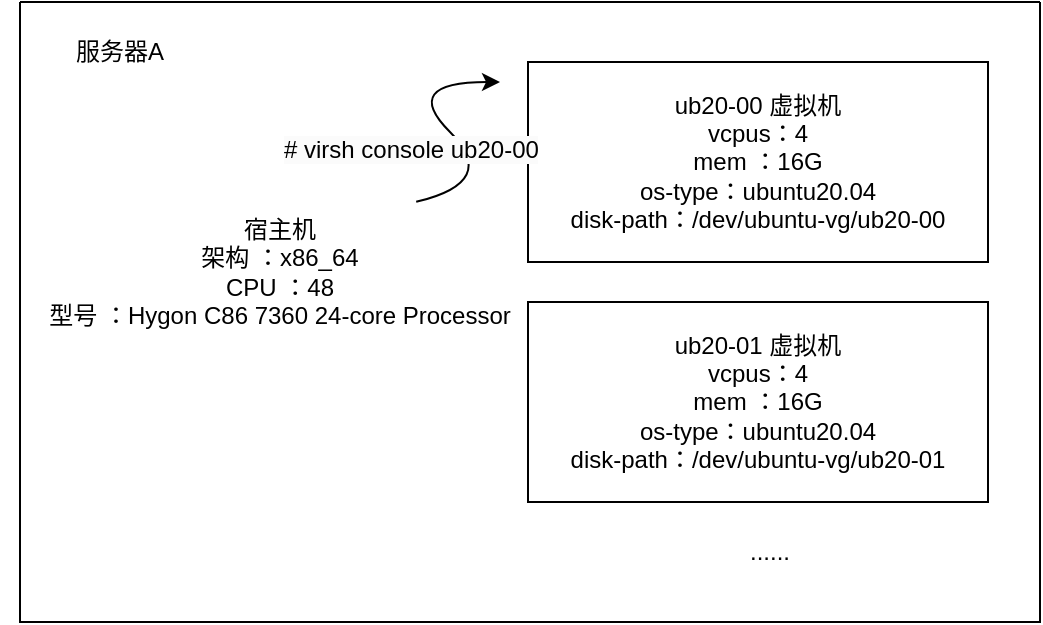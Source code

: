<mxfile version="27.0.5" pages="7">
  <diagram name="第 1 页" id="cwW233bt7u2Y4tQ82L0e">
    <mxGraphModel dx="1038" dy="595" grid="1" gridSize="10" guides="1" tooltips="1" connect="1" arrows="1" fold="1" page="1" pageScale="1" pageWidth="827" pageHeight="1169" math="0" shadow="0">
      <root>
        <mxCell id="0" />
        <mxCell id="1" parent="0" />
        <mxCell id="CFXyaIXDHv0twLjoeO8D-1" value="&lt;font face=&quot;Helvetica&quot;&gt;ub20-00 虚拟机&lt;/font&gt;&lt;div&gt;&lt;font face=&quot;Helvetica&quot;&gt;vcpus：4&lt;/font&gt;&lt;/div&gt;&lt;div&gt;&lt;font face=&quot;Helvetica&quot;&gt;mem ：16G&lt;br&gt;&lt;/font&gt;&lt;div&gt;&lt;font face=&quot;Helvetica&quot;&gt;os-type：ubuntu20.04&lt;/font&gt;&lt;/div&gt;&lt;/div&gt;&lt;div&gt;&lt;font face=&quot;Helvetica&quot;&gt;disk-path：/dev/ubuntu-vg/ub20-00&lt;/font&gt;&lt;/div&gt;" style="rounded=0;whiteSpace=wrap;html=1;" parent="1" vertex="1">
          <mxGeometry x="424" y="240" width="230" height="100" as="geometry" />
        </mxCell>
        <mxCell id="CFXyaIXDHv0twLjoeO8D-4" value="" style="curved=1;endArrow=classic;html=1;rounded=0;exitX=0.454;exitY=0.998;exitDx=0;exitDy=0;exitPerimeter=0;" parent="1" source="CFXyaIXDHv0twLjoeO8D-9" edge="1">
          <mxGeometry width="50" height="50" relative="1" as="geometry">
            <mxPoint x="360" y="300" as="sourcePoint" />
            <mxPoint x="410" y="250" as="targetPoint" />
            <Array as="points">
              <mxPoint x="410" y="300" />
              <mxPoint x="360" y="250" />
            </Array>
          </mxGeometry>
        </mxCell>
        <mxCell id="CFXyaIXDHv0twLjoeO8D-5" value="&lt;font style=&quot;color: rgb(0, 0, 0);&quot; face=&quot;Helvetica&quot;&gt;宿主机&lt;/font&gt;&lt;div&gt;&lt;font style=&quot;color: rgb(0, 0, 0);&quot; face=&quot;Helvetica&quot;&gt;架构 ：x86_64&lt;/font&gt;&lt;/div&gt;&lt;div&gt;&lt;font style=&quot;color: rgb(0, 0, 0);&quot; face=&quot;Helvetica&quot;&gt;CPU ：48&lt;/font&gt;&lt;/div&gt;&lt;div&gt;&lt;font style=&quot;color: rgb(0, 0, 0);&quot; face=&quot;Helvetica&quot;&gt;型&lt;font style=&quot;font-size: 12px;&quot;&gt;号 ：&lt;span style=&quot;background-color: rgb(255, 255, 255); white-space: pre;&quot;&gt;Hygon C86 7360 24-core Processor&lt;/span&gt;&lt;/font&gt;&lt;/font&gt;&lt;/div&gt;" style="text;html=1;align=center;verticalAlign=middle;whiteSpace=wrap;rounded=0;" parent="1" vertex="1">
          <mxGeometry x="160" y="310" width="280" height="70" as="geometry" />
        </mxCell>
        <mxCell id="CFXyaIXDHv0twLjoeO8D-7" value="&lt;font face=&quot;Helvetica&quot;&gt;ub20-01 虚拟机&lt;/font&gt;&lt;div&gt;&lt;font face=&quot;Helvetica&quot;&gt;vcpus：4&lt;/font&gt;&lt;/div&gt;&lt;div&gt;&lt;font face=&quot;Helvetica&quot;&gt;mem ：16G&lt;br&gt;&lt;/font&gt;&lt;div&gt;&lt;font face=&quot;Helvetica&quot;&gt;os-type：ubuntu20.04&lt;/font&gt;&lt;/div&gt;&lt;/div&gt;&lt;div&gt;&lt;font face=&quot;Helvetica&quot;&gt;disk-path：/dev/ubuntu-vg/ub20-01&lt;/font&gt;&lt;/div&gt;" style="rounded=0;whiteSpace=wrap;html=1;" parent="1" vertex="1">
          <mxGeometry x="424" y="360" width="230" height="100" as="geometry" />
        </mxCell>
        <mxCell id="CFXyaIXDHv0twLjoeO8D-8" value="......" style="text;html=1;align=center;verticalAlign=middle;whiteSpace=wrap;rounded=0;" parent="1" vertex="1">
          <mxGeometry x="470" y="470" width="150" height="30" as="geometry" />
        </mxCell>
        <mxCell id="CFXyaIXDHv0twLjoeO8D-9" value="&lt;span style=&quot;color: rgb(0, 0, 0); font-size: 12px; font-style: normal; font-variant-ligatures: normal; font-variant-caps: normal; font-weight: 400; letter-spacing: normal; orphans: 2; text-align: center; text-indent: 0px; text-transform: none; widows: 2; word-spacing: 0px; -webkit-text-stroke-width: 0px; white-space: normal; background-color: rgb(251, 251, 251); text-decoration-thickness: initial; text-decoration-style: initial; text-decoration-color: initial; float: none; display: inline !important;&quot;&gt;&lt;font face=&quot;Helvetica&quot;&gt;# virsh console ub20-00&lt;/font&gt;&lt;/span&gt;" style="text;whiteSpace=wrap;html=1;" parent="1" vertex="1">
          <mxGeometry x="300" y="270" width="150" height="40" as="geometry" />
        </mxCell>
        <mxCell id="kduBcfCr8k8QkubfFPJi-1" value="" style="swimlane;startSize=0;" parent="1" vertex="1">
          <mxGeometry x="170" y="210" width="510" height="310" as="geometry" />
        </mxCell>
        <mxCell id="LBjgNjt9b3t1c7NwlBf5-2" value="服务器A" style="text;html=1;align=center;verticalAlign=middle;whiteSpace=wrap;rounded=0;" parent="kduBcfCr8k8QkubfFPJi-1" vertex="1">
          <mxGeometry x="20" y="10" width="60" height="30" as="geometry" />
        </mxCell>
      </root>
    </mxGraphModel>
  </diagram>
  <diagram id="hLtpY5u7ChXbEkxDG-HK" name="第 2 页">
    <mxGraphModel dx="1038" dy="595" grid="1" gridSize="10" guides="1" tooltips="1" connect="1" arrows="1" fold="1" page="1" pageScale="1" pageWidth="827" pageHeight="1169" math="0" shadow="0">
      <root>
        <mxCell id="0" />
        <mxCell id="1" parent="0" />
        <mxCell id="DbPOcDgL6kpgI9xtFrYY-9" style="edgeStyle=orthogonalEdgeStyle;rounded=0;orthogonalLoop=1;jettySize=auto;html=1;exitX=1;exitY=0.5;exitDx=0;exitDy=0;exitPerimeter=0;entryX=-0.026;entryY=0.6;entryDx=0;entryDy=0;entryPerimeter=0;" parent="1" source="DbPOcDgL6kpgI9xtFrYY-1" target="DbPOcDgL6kpgI9xtFrYY-22" edge="1">
          <mxGeometry relative="1" as="geometry">
            <mxPoint x="410" y="375" as="targetPoint" />
          </mxGeometry>
        </mxCell>
        <mxCell id="DbPOcDgL6kpgI9xtFrYY-1" value="" style="strokeWidth=2;html=1;shape=mxgraph.flowchart.database;whiteSpace=wrap;" parent="1" vertex="1">
          <mxGeometry x="130" y="290" width="240" height="170" as="geometry" />
        </mxCell>
        <mxCell id="DbPOcDgL6kpgI9xtFrYY-2" value="&lt;span style=&quot;font-size: 14px;&quot;&gt;VM&lt;/span&gt;" style="text;html=1;align=center;verticalAlign=middle;whiteSpace=wrap;rounded=0;" parent="1" vertex="1">
          <mxGeometry x="210" y="300" width="80" height="30" as="geometry" />
        </mxCell>
        <mxCell id="NCUpClRUbt9jH6cbDV46-6" style="edgeStyle=orthogonalEdgeStyle;rounded=0;orthogonalLoop=1;jettySize=auto;html=1;exitX=1;exitY=0.5;exitDx=0;exitDy=0;entryX=0;entryY=0.5;entryDx=0;entryDy=0;" parent="1" source="DbPOcDgL6kpgI9xtFrYY-3" target="DbPOcDgL6kpgI9xtFrYY-4" edge="1">
          <mxGeometry relative="1" as="geometry" />
        </mxCell>
        <mxCell id="DbPOcDgL6kpgI9xtFrYY-3" value="" style="swimlane;startSize=0;" parent="1" vertex="1">
          <mxGeometry x="150" y="360" width="90" height="80" as="geometry" />
        </mxCell>
        <mxCell id="DbPOcDgL6kpgI9xtFrYY-5" value="sys-&lt;span style=&quot;background-color: transparent; color: light-dark(rgb(0, 0, 0), rgb(255, 255, 255));&quot;&gt;params&lt;/span&gt;&lt;div&gt;&lt;div&gt;&amp;nbsp;config&lt;/div&gt;&lt;/div&gt;" style="text;html=1;align=center;verticalAlign=middle;whiteSpace=wrap;rounded=0;" parent="DbPOcDgL6kpgI9xtFrYY-3" vertex="1">
          <mxGeometry x="7.5" width="75" height="30" as="geometry" />
        </mxCell>
        <mxCell id="DbPOcDgL6kpgI9xtFrYY-24" value="" style="sketch=0;pointerEvents=1;shadow=0;dashed=0;html=1;strokeColor=none;fillColor=#434445;aspect=fixed;labelPosition=center;verticalLabelPosition=bottom;verticalAlign=top;align=center;outlineConnect=0;shape=mxgraph.vvd.document;" parent="DbPOcDgL6kpgI9xtFrYY-3" vertex="1">
          <mxGeometry x="26.75" y="30" width="36.5" height="50" as="geometry" />
        </mxCell>
        <mxCell id="DbPOcDgL6kpgI9xtFrYY-4" value="" style="swimlane;startSize=0;dashed=1;" parent="1" vertex="1">
          <mxGeometry x="260" y="360" width="90" height="80" as="geometry" />
        </mxCell>
        <mxCell id="DbPOcDgL6kpgI9xtFrYY-6" value="DL Model" style="text;html=1;align=center;verticalAlign=middle;whiteSpace=wrap;rounded=0;" parent="DbPOcDgL6kpgI9xtFrYY-4" vertex="1">
          <mxGeometry x="15" width="60" height="30" as="geometry" />
        </mxCell>
        <mxCell id="DbPOcDgL6kpgI9xtFrYY-8" value="" style="html=1;whiteSpace=wrap;shape=isoCube2;backgroundOutline=1;isoAngle=15;strokeWidth=2;strokeColor=#1F1F1F;" parent="DbPOcDgL6kpgI9xtFrYY-4" vertex="1">
          <mxGeometry x="20" y="30" width="50" height="40" as="geometry" />
        </mxCell>
        <mxCell id="DbPOcDgL6kpgI9xtFrYY-29" style="edgeStyle=orthogonalEdgeStyle;rounded=0;orthogonalLoop=1;jettySize=auto;html=1;entryX=0.557;entryY=-0.067;entryDx=0;entryDy=0;entryPerimeter=0;" parent="1" source="DbPOcDgL6kpgI9xtFrYY-10" target="DbPOcDgL6kpgI9xtFrYY-32" edge="1">
          <mxGeometry relative="1" as="geometry">
            <mxPoint x="690" y="450" as="targetPoint" />
            <Array as="points" />
          </mxGeometry>
        </mxCell>
        <mxCell id="DbPOcDgL6kpgI9xtFrYY-10" value="" style="swimlane;startSize=0;dashed=1;" parent="1" vertex="1">
          <mxGeometry x="625" y="300" width="130" height="130" as="geometry" />
        </mxCell>
        <mxCell id="DbPOcDgL6kpgI9xtFrYY-13" value="finetuned deepseek" style="text;html=1;align=center;verticalAlign=middle;whiteSpace=wrap;rounded=0;" parent="DbPOcDgL6kpgI9xtFrYY-10" vertex="1">
          <mxGeometry x="10" width="110" height="30" as="geometry" />
        </mxCell>
        <mxCell id="DbPOcDgL6kpgI9xtFrYY-26" value="" style="sketch=0;pointerEvents=1;shadow=0;dashed=0;html=1;strokeColor=none;fillColor=#434445;aspect=fixed;labelPosition=center;verticalLabelPosition=bottom;verticalAlign=top;align=center;outlineConnect=0;shape=mxgraph.vvd.networking;" parent="DbPOcDgL6kpgI9xtFrYY-10" vertex="1">
          <mxGeometry x="35" y="40" width="60" height="60" as="geometry" />
        </mxCell>
        <mxCell id="DbPOcDgL6kpgI9xtFrYY-21" style="edgeStyle=orthogonalEdgeStyle;rounded=0;orthogonalLoop=1;jettySize=auto;html=1;entryX=0.001;entryY=0.577;entryDx=0;entryDy=0;exitX=1.004;exitY=0.594;exitDx=0;exitDy=0;exitPerimeter=0;entryPerimeter=0;" parent="1" source="DbPOcDgL6kpgI9xtFrYY-22" target="DbPOcDgL6kpgI9xtFrYY-10" edge="1">
          <mxGeometry relative="1" as="geometry">
            <mxPoint x="592.265" y="374.5" as="sourcePoint" />
          </mxGeometry>
        </mxCell>
        <mxCell id="DbPOcDgL6kpgI9xtFrYY-22" value="" style="swimlane;startSize=0;dashed=1;" parent="1" vertex="1">
          <mxGeometry x="414" y="300" width="151" height="125" as="geometry" />
        </mxCell>
        <mxCell id="DbPOcDgL6kpgI9xtFrYY-23" value="Prompt生成" style="text;html=1;align=center;verticalAlign=middle;whiteSpace=wrap;rounded=0;" parent="DbPOcDgL6kpgI9xtFrYY-22" vertex="1">
          <mxGeometry x="6" width="80" height="30" as="geometry" />
        </mxCell>
        <mxCell id="DbPOcDgL6kpgI9xtFrYY-15" value="result log" style="text;html=1;align=center;verticalAlign=middle;whiteSpace=wrap;rounded=0;" parent="DbPOcDgL6kpgI9xtFrYY-22" vertex="1">
          <mxGeometry x="6" y="30" width="55.5" height="30" as="geometry" />
        </mxCell>
        <mxCell id="DbPOcDgL6kpgI9xtFrYY-17" value="sys-&lt;span style=&quot;background-color: transparent; color: light-dark(rgb(0, 0, 0), rgb(255, 255, 255));&quot;&gt;params&lt;/span&gt;&lt;div&gt;&lt;div&gt;&amp;nbsp;config&lt;/div&gt;&lt;/div&gt;" style="text;html=1;align=center;verticalAlign=middle;whiteSpace=wrap;rounded=0;" parent="DbPOcDgL6kpgI9xtFrYY-22" vertex="1">
          <mxGeometry x="76" y="27.5" width="75" height="30" as="geometry" />
        </mxCell>
        <mxCell id="DbPOcDgL6kpgI9xtFrYY-18" value="" style="shape=cross;whiteSpace=wrap;html=1;fillColor=#3E3E3E;" parent="DbPOcDgL6kpgI9xtFrYY-22" vertex="1">
          <mxGeometry x="61.5" y="70" width="22.5" height="25" as="geometry" />
        </mxCell>
        <mxCell id="DbPOcDgL6kpgI9xtFrYY-25" value="" style="sketch=0;pointerEvents=1;shadow=0;dashed=0;html=1;strokeColor=none;fillColor=#434445;aspect=fixed;labelPosition=center;verticalLabelPosition=bottom;verticalAlign=top;align=center;outlineConnect=0;shape=mxgraph.vvd.document;" parent="DbPOcDgL6kpgI9xtFrYY-22" vertex="1">
          <mxGeometry x="95.25" y="57.5" width="36.5" height="50" as="geometry" />
        </mxCell>
        <mxCell id="DbPOcDgL6kpgI9xtFrYY-27" value="" style="sketch=0;pointerEvents=1;shadow=0;dashed=0;html=1;strokeColor=none;fillColor=#434445;aspect=fixed;labelPosition=center;verticalLabelPosition=bottom;verticalAlign=top;align=center;outlineConnect=0;shape=mxgraph.vvd.log_files;" parent="DbPOcDgL6kpgI9xtFrYY-22" vertex="1">
          <mxGeometry x="13.75" y="57.5" width="40" height="50" as="geometry" />
        </mxCell>
        <mxCell id="DbPOcDgL6kpgI9xtFrYY-48" style="edgeStyle=orthogonalEdgeStyle;rounded=0;orthogonalLoop=1;jettySize=auto;html=1;" parent="1" source="DbPOcDgL6kpgI9xtFrYY-28" edge="1">
          <mxGeometry relative="1" as="geometry">
            <mxPoint x="567" y="524" as="targetPoint" />
          </mxGeometry>
        </mxCell>
        <mxCell id="DbPOcDgL6kpgI9xtFrYY-28" value="" style="sketch=0;pointerEvents=1;shadow=0;dashed=0;html=1;strokeColor=none;fillColor=#434445;aspect=fixed;labelPosition=center;verticalLabelPosition=bottom;verticalAlign=top;align=center;outlineConnect=0;shape=mxgraph.vvd.recovery_plan;" parent="1" vertex="1">
          <mxGeometry x="671.15" y="498.75" width="36.5" height="50" as="geometry" />
        </mxCell>
        <mxCell id="DbPOcDgL6kpgI9xtFrYY-32" value="recommended&lt;div&gt;sys-params config&lt;/div&gt;" style="text;html=1;align=center;verticalAlign=middle;whiteSpace=wrap;rounded=0;" parent="1" vertex="1">
          <mxGeometry x="624.4" y="468.75" width="116.75" height="30" as="geometry" />
        </mxCell>
        <mxCell id="DbPOcDgL6kpgI9xtFrYY-47" style="edgeStyle=orthogonalEdgeStyle;rounded=0;orthogonalLoop=1;jettySize=auto;html=1;exitX=0;exitY=0.577;exitDx=0;exitDy=0;exitPerimeter=0;" parent="1" source="DbPOcDgL6kpgI9xtFrYY-34" target="DbPOcDgL6kpgI9xtFrYY-24" edge="1">
          <mxGeometry relative="1" as="geometry">
            <mxPoint x="180" y="514.833" as="targetPoint" />
            <Array as="points">
              <mxPoint x="195" y="531" />
            </Array>
          </mxGeometry>
        </mxCell>
        <mxCell id="NCUpClRUbt9jH6cbDV46-1" value="" style="swimlane;startSize=0;" parent="1" vertex="1">
          <mxGeometry x="110" y="250" width="480" height="350" as="geometry" />
        </mxCell>
        <mxCell id="NCUpClRUbt9jH6cbDV46-3" value="服务器A" style="text;html=1;align=center;verticalAlign=middle;whiteSpace=wrap;rounded=0;" parent="NCUpClRUbt9jH6cbDV46-1" vertex="1">
          <mxGeometry x="20" y="10" width="60" height="30" as="geometry" />
        </mxCell>
        <mxCell id="DbPOcDgL6kpgI9xtFrYY-41" value="" style="sketch=0;pointerEvents=1;shadow=0;dashed=0;html=1;strokeColor=none;fillColor=#434445;aspect=fixed;labelPosition=center;verticalLabelPosition=bottom;verticalAlign=top;align=center;outlineConnect=0;shape=mxgraph.vvd.recovery_plan;" parent="NCUpClRUbt9jH6cbDV46-1" vertex="1">
          <mxGeometry x="400.87" y="271.75" width="36.5" height="50" as="geometry" />
        </mxCell>
        <mxCell id="DbPOcDgL6kpgI9xtFrYY-55" value="recommended&lt;div&gt;sys-params config&lt;/div&gt;" style="text;html=1;align=center;verticalAlign=middle;whiteSpace=wrap;rounded=0;" parent="NCUpClRUbt9jH6cbDV46-1" vertex="1">
          <mxGeometry x="338.25" y="234.25" width="116.75" height="30" as="geometry" />
        </mxCell>
        <mxCell id="DbPOcDgL6kpgI9xtFrYY-34" value="" style="swimlane;startSize=0;dashed=1;" parent="NCUpClRUbt9jH6cbDV46-1" vertex="1">
          <mxGeometry x="250" y="201.75" width="205" height="137.5" as="geometry" />
        </mxCell>
        <mxCell id="DbPOcDgL6kpgI9xtFrYY-35" value="Shell生成与执行" style="text;html=1;align=center;verticalAlign=middle;whiteSpace=wrap;rounded=0;" parent="DbPOcDgL6kpgI9xtFrYY-34" vertex="1">
          <mxGeometry x="1.066e-14" width="122.7" height="30" as="geometry" />
        </mxCell>
        <mxCell id="DbPOcDgL6kpgI9xtFrYY-50" value="" style="shape=note;whiteSpace=wrap;html=1;backgroundOutline=1;darkOpacity=0.05;size=10;strokeWidth=2;strokeColor=#404040;" parent="DbPOcDgL6kpgI9xtFrYY-34" vertex="1">
          <mxGeometry x="85.5" y="71.7" width="34" height="42.5" as="geometry" />
        </mxCell>
        <mxCell id="DbPOcDgL6kpgI9xtFrYY-42" value="" style="shape=flexArrow;endArrow=classic;html=1;rounded=0;endWidth=10.806;endSize=3.217;width=4.423;fillColor=#363636;" parent="DbPOcDgL6kpgI9xtFrYY-34" edge="1">
          <mxGeometry width="50" height="50" relative="1" as="geometry">
            <mxPoint x="147.38" y="95.08" as="sourcePoint" />
            <mxPoint x="120" y="94.83" as="targetPoint" />
          </mxGeometry>
        </mxCell>
        <mxCell id="DbPOcDgL6kpgI9xtFrYY-46" value="" style="html=1;verticalLabelPosition=bottom;align=center;labelBackgroundColor=#ffffff;verticalAlign=top;strokeWidth=2;strokeColor=light-dark(#302c2c, #32a0ff);shadow=0;dashed=0;shape=mxgraph.ios7.icons.edit;" parent="DbPOcDgL6kpgI9xtFrYY-34" vertex="1">
          <mxGeometry x="17.3" y="78.25" width="29.4" height="29.4" as="geometry" />
        </mxCell>
        <mxCell id="DbPOcDgL6kpgI9xtFrYY-51" value="deploy" style="text;html=1;align=center;verticalAlign=middle;whiteSpace=wrap;rounded=0;" parent="DbPOcDgL6kpgI9xtFrYY-34" vertex="1">
          <mxGeometry x="-10" y="48.25" width="84" height="30" as="geometry" />
        </mxCell>
        <mxCell id="NCUpClRUbt9jH6cbDV46-5" value="" style="shape=flexArrow;endArrow=classic;html=1;rounded=0;endWidth=10.806;endSize=3.217;width=4.423;fillColor=#363636;" parent="DbPOcDgL6kpgI9xtFrYY-34" edge="1">
          <mxGeometry width="50" height="50" relative="1" as="geometry">
            <mxPoint x="80" y="95.08" as="sourcePoint" />
            <mxPoint x="52.62" y="94.83" as="targetPoint" />
          </mxGeometry>
        </mxCell>
        <mxCell id="DbPOcDgL6kpgI9xtFrYY-54" value=".sh" style="text;html=1;align=center;verticalAlign=middle;whiteSpace=wrap;rounded=0;" parent="DbPOcDgL6kpgI9xtFrYY-34" vertex="1">
          <mxGeometry x="74" y="78.25" width="55.5" height="30" as="geometry" />
        </mxCell>
        <mxCell id="NCUpClRUbt9jH6cbDV46-2" value="" style="swimlane;startSize=0;" parent="1" vertex="1">
          <mxGeometry x="600" y="250" width="190" height="350" as="geometry" />
        </mxCell>
        <mxCell id="NCUpClRUbt9jH6cbDV46-4" value="服务器B" style="text;html=1;align=center;verticalAlign=middle;whiteSpace=wrap;rounded=0;" parent="NCUpClRUbt9jH6cbDV46-2" vertex="1">
          <mxGeometry x="20" y="10" width="60" height="30" as="geometry" />
        </mxCell>
      </root>
    </mxGraphModel>
  </diagram>
  <diagram id="spuAtEO_3SFjH8IZsWtX" name="第 3 页">
    <mxGraphModel dx="1040" dy="604" grid="1" gridSize="10" guides="1" tooltips="1" connect="1" arrows="1" fold="1" page="1" pageScale="1" pageWidth="827" pageHeight="1169" math="0" shadow="0">
      <root>
        <mxCell id="0" />
        <mxCell id="1" parent="0" />
        <mxCell id="MIlOXgBpFUKFbH1P2nCK-1" value="" style="swimlane;startSize=0;" parent="1" vertex="1">
          <mxGeometry x="140" y="190" width="610" height="450" as="geometry" />
        </mxCell>
        <mxCell id="kTq0xq_En07cax7vsCfp-2" value="" style="edgeStyle=orthogonalEdgeStyle;rounded=0;orthogonalLoop=1;jettySize=auto;html=1;strokeWidth=2;" parent="MIlOXgBpFUKFbH1P2nCK-1" source="Rm5Frt0JAIXvNMQNLyju-1" target="kTq0xq_En07cax7vsCfp-1" edge="1">
          <mxGeometry relative="1" as="geometry" />
        </mxCell>
        <mxCell id="Rm5Frt0JAIXvNMQNLyju-1" value="" style="swimlane;startSize=0;dashed=1;" parent="MIlOXgBpFUKFbH1P2nCK-1" vertex="1">
          <mxGeometry x="212.83" y="230" width="140" height="120" as="geometry" />
        </mxCell>
        <mxCell id="Rm5Frt0JAIXvNMQNLyju-2" value="&lt;font style=&quot;font-size: 18px;&quot;&gt;DL Model&lt;/font&gt;" style="text;html=1;align=center;verticalAlign=middle;whiteSpace=wrap;rounded=0;" parent="Rm5Frt0JAIXvNMQNLyju-1" vertex="1">
          <mxGeometry x="22.5" y="10" width="95" height="30" as="geometry" />
        </mxCell>
        <mxCell id="Rm5Frt0JAIXvNMQNLyju-3" value="" style="html=1;whiteSpace=wrap;shape=isoCube2;backgroundOutline=1;isoAngle=15;strokeWidth=2.5;strokeColor=#363636;" parent="Rm5Frt0JAIXvNMQNLyju-1" vertex="1">
          <mxGeometry x="30" y="40" width="80" height="70" as="geometry" />
        </mxCell>
        <mxCell id="Rm5Frt0JAIXvNMQNLyju-4" style="edgeStyle=orthogonalEdgeStyle;rounded=0;orthogonalLoop=1;jettySize=auto;html=1;entryX=0.999;entryY=0.544;entryDx=0;entryDy=0;entryPerimeter=0;strokeWidth=2;exitX=-0.012;exitY=0.512;exitDx=0;exitDy=0;exitPerimeter=0;" parent="MIlOXgBpFUKFbH1P2nCK-1" source="r3bxNtxv2kUXgfDW3Uua-1" target="Rm5Frt0JAIXvNMQNLyju-1" edge="1">
          <mxGeometry relative="1" as="geometry">
            <mxPoint x="410.68" y="295.0" as="sourcePoint" />
          </mxGeometry>
        </mxCell>
        <mxCell id="Rm5Frt0JAIXvNMQNLyju-5" value="&lt;span style=&quot;font-size: 18px;&quot;&gt;modify sys-config&lt;/span&gt;" style="text;html=1;align=center;verticalAlign=middle;whiteSpace=wrap;rounded=0;" parent="MIlOXgBpFUKFbH1P2nCK-1" vertex="1">
          <mxGeometry x="440" y="200" width="167.85" height="50" as="geometry" />
        </mxCell>
        <mxCell id="4W6hzslNgrdZUintDOjr-12" style="edgeStyle=orthogonalEdgeStyle;rounded=0;orthogonalLoop=1;jettySize=auto;html=1;strokeWidth=2;" parent="MIlOXgBpFUKFbH1P2nCK-1" source="kTq0xq_En07cax7vsCfp-1" edge="1">
          <mxGeometry relative="1" as="geometry">
            <mxPoint x="440" y="210" as="targetPoint" />
            <Array as="points">
              <mxPoint x="118" y="210" />
            </Array>
          </mxGeometry>
        </mxCell>
        <mxCell id="kTq0xq_En07cax7vsCfp-1" value="" style="sketch=0;pointerEvents=1;shadow=0;dashed=0;html=1;strokeColor=none;fillColor=#434445;aspect=fixed;labelPosition=center;verticalLabelPosition=bottom;verticalAlign=top;align=center;outlineConnect=0;shape=mxgraph.vvd.log_files;" parent="MIlOXgBpFUKFbH1P2nCK-1" vertex="1">
          <mxGeometry x="80.68" y="243.66" width="74.15" height="92.69" as="geometry" />
        </mxCell>
        <mxCell id="4W6hzslNgrdZUintDOjr-1" value="&lt;font style=&quot;font-size: 18px;&quot;&gt;result log&lt;/font&gt;" style="text;html=1;align=center;verticalAlign=middle;whiteSpace=wrap;rounded=0;" parent="MIlOXgBpFUKFbH1P2nCK-1" vertex="1">
          <mxGeometry x="20.0" y="210" width="94.83" height="30" as="geometry" />
        </mxCell>
        <mxCell id="4W6hzslNgrdZUintDOjr-6" value="&lt;font style=&quot;font-size: 18px;&quot;&gt;train&lt;/font&gt;" style="text;html=1;align=center;verticalAlign=middle;whiteSpace=wrap;rounded=0;" parent="MIlOXgBpFUKFbH1P2nCK-1" vertex="1">
          <mxGeometry x="332.83" y="260" width="94.83" height="30" as="geometry" />
        </mxCell>
        <mxCell id="ygFF8up0PBFclApRjzNL-3" value="" style="edgeStyle=orthogonalEdgeStyle;rounded=0;orthogonalLoop=1;jettySize=auto;html=1;strokeWidth=2;" parent="MIlOXgBpFUKFbH1P2nCK-1" source="IFgtxmuTzpazJGz18x1I-1" target="ygFF8up0PBFclApRjzNL-2" edge="1">
          <mxGeometry relative="1" as="geometry" />
        </mxCell>
        <mxCell id="IFgtxmuTzpazJGz18x1I-1" value="" style="sketch=0;pointerEvents=1;shadow=0;dashed=0;html=1;strokeColor=none;fillColor=#434445;aspect=fixed;labelPosition=center;verticalLabelPosition=bottom;verticalAlign=top;align=center;outlineConnect=0;shape=mxgraph.vvd.folder;" parent="MIlOXgBpFUKFbH1P2nCK-1" vertex="1">
          <mxGeometry x="72.83" y="100" width="100" height="76" as="geometry" />
        </mxCell>
        <mxCell id="ygFF8up0PBFclApRjzNL-1" value="&lt;font style=&quot;font-size: 18px;&quot;&gt;/proc/sys&lt;/font&gt;" style="text;html=1;align=center;verticalAlign=middle;whiteSpace=wrap;rounded=0;" parent="MIlOXgBpFUKFbH1P2nCK-1" vertex="1">
          <mxGeometry x="62.83" y="60" width="120" height="30" as="geometry" />
        </mxCell>
        <mxCell id="ygFF8up0PBFclApRjzNL-6" value="" style="edgeStyle=orthogonalEdgeStyle;rounded=0;orthogonalLoop=1;jettySize=auto;html=1;strokeWidth=2;" parent="MIlOXgBpFUKFbH1P2nCK-1" source="ygFF8up0PBFclApRjzNL-2" edge="1">
          <mxGeometry relative="1" as="geometry">
            <mxPoint x="408.53" y="138" as="targetPoint" />
          </mxGeometry>
        </mxCell>
        <mxCell id="ygFF8up0PBFclApRjzNL-2" value="" style="sketch=0;pointerEvents=1;shadow=0;dashed=0;html=1;strokeColor=none;fillColor=#434445;aspect=fixed;labelPosition=center;verticalLabelPosition=bottom;verticalAlign=top;align=center;outlineConnect=0;shape=mxgraph.vvd.recovery_plan;" parent="MIlOXgBpFUKFbH1P2nCK-1" vertex="1">
          <mxGeometry x="262.83" y="93" width="65.7" height="90" as="geometry" />
        </mxCell>
        <mxCell id="ygFF8up0PBFclApRjzNL-4" value="&lt;font style=&quot;font-size: 18px;&quot;&gt;probably important&lt;/font&gt;&lt;div&gt;&lt;font style=&quot;font-size: 18px;&quot;&gt;sys-params&lt;/font&gt;&lt;/div&gt;" style="text;html=1;align=center;verticalAlign=middle;whiteSpace=wrap;rounded=0;" parent="MIlOXgBpFUKFbH1P2nCK-1" vertex="1">
          <mxGeometry x="212.1" y="30" width="167.16" height="50" as="geometry" />
        </mxCell>
        <mxCell id="hRFREN56BvGeJirDJXE--1" value="" style="shape=note;whiteSpace=wrap;html=1;backgroundOutline=1;darkOpacity=0.05;size=20;strokeWidth=2;strokeColor=#404040;" parent="MIlOXgBpFUKFbH1P2nCK-1" vertex="1">
          <mxGeometry x="412.83" y="96" width="60" height="87" as="geometry" />
        </mxCell>
        <mxCell id="hRFREN56BvGeJirDJXE--2" value="&lt;span style=&quot;font-size: 18px;&quot;&gt;.sh&lt;/span&gt;" style="text;html=1;align=center;verticalAlign=middle;whiteSpace=wrap;rounded=0;" parent="MIlOXgBpFUKFbH1P2nCK-1" vertex="1">
          <mxGeometry x="382.83" y="43" width="120" height="50" as="geometry" />
        </mxCell>
        <mxCell id="Wh2r9-LxGJpGcY3YBNF0-2" value="" style="edgeStyle=orthogonalEdgeStyle;rounded=0;orthogonalLoop=1;jettySize=auto;html=1;strokeWidth=2;entryX=0.33;entryY=0.055;entryDx=0;entryDy=0;entryPerimeter=0;" parent="MIlOXgBpFUKFbH1P2nCK-1" source="hRFREN56BvGeJirDJXE--1" target="r3bxNtxv2kUXgfDW3Uua-1" edge="1">
          <mxGeometry relative="1" as="geometry">
            <mxPoint x="443.5" y="250" as="targetPoint" />
          </mxGeometry>
        </mxCell>
        <mxCell id="4W6hzslNgrdZUintDOjr-11" value="&lt;font style=&quot;font-size: 18px;&quot;&gt;VM&lt;/font&gt;" style="text;html=1;align=center;verticalAlign=middle;whiteSpace=wrap;rounded=0;" parent="MIlOXgBpFUKFbH1P2nCK-1" vertex="1">
          <mxGeometry y="13" width="120" height="30" as="geometry" />
        </mxCell>
        <mxCell id="r3bxNtxv2kUXgfDW3Uua-1" value="" style="html=1;verticalLabelPosition=bottom;align=center;labelBackgroundColor=#ffffff;verticalAlign=top;strokeWidth=3;strokeColor=light-dark(#302c2c, #32a0ff);shadow=0;dashed=0;shape=mxgraph.ios7.icons.edit;" parent="MIlOXgBpFUKFbH1P2nCK-1" vertex="1">
          <mxGeometry x="420" y="260" width="67.17" height="70" as="geometry" />
        </mxCell>
        <mxCell id="G47N9O_vYeIbkZmT4NDx-2" value="&lt;font style=&quot;font-size: 16px;&quot;&gt;参数筛选模块&lt;/font&gt;" style="rounded=1;whiteSpace=wrap;html=1;" vertex="1" parent="MIlOXgBpFUKFbH1P2nCK-1">
          <mxGeometry x="235.68" y="365" width="120" height="60" as="geometry" />
        </mxCell>
        <mxCell id="G47N9O_vYeIbkZmT4NDx-3" value="" style="edgeStyle=orthogonalEdgeStyle;rounded=0;orthogonalLoop=1;jettySize=auto;html=1;entryX=0;entryY=0.5;entryDx=0;entryDy=0;strokeWidth=2;" edge="1" parent="MIlOXgBpFUKFbH1P2nCK-1" source="kTq0xq_En07cax7vsCfp-1" target="G47N9O_vYeIbkZmT4NDx-2">
          <mxGeometry relative="1" as="geometry">
            <Array as="points">
              <mxPoint x="118" y="395" />
            </Array>
          </mxGeometry>
        </mxCell>
        <mxCell id="4W6hzslNgrdZUintDOjr-9" value="" style="sketch=0;pointerEvents=1;shadow=0;dashed=0;html=1;strokeColor=none;fillColor=#434445;aspect=fixed;labelPosition=center;verticalLabelPosition=bottom;verticalAlign=top;align=center;outlineConnect=0;shape=mxgraph.vvd.recovery_plan;" parent="1" vertex="1">
          <mxGeometry x="334" y="735" width="65.7" height="90" as="geometry" />
        </mxCell>
        <mxCell id="4W6hzslNgrdZUintDOjr-10" value="&lt;font style=&quot;font-size: 18px;&quot;&gt;truly important&lt;/font&gt;&lt;div&gt;&lt;font style=&quot;font-size: 18px;&quot;&gt;sys-params&lt;/font&gt;&lt;/div&gt;" style="text;html=1;align=center;verticalAlign=middle;whiteSpace=wrap;rounded=0;" parent="1" vertex="1">
          <mxGeometry x="290" y="680" width="145.68" height="50" as="geometry" />
        </mxCell>
        <mxCell id="TA6ufgve2zqm2ze832rJ-1" value="" style="strokeWidth=2;html=1;shape=mxgraph.flowchart.multi-document;whiteSpace=wrap;" parent="1" vertex="1">
          <mxGeometry x="480" y="750" width="90" height="65" as="geometry" />
        </mxCell>
        <mxCell id="fKQud7vefaTfSfQ6Ub8i-1" value="" style="shape=cross;whiteSpace=wrap;html=1;fillColor=#3E3E3E;" parent="1" vertex="1">
          <mxGeometry x="430" y="767.5" width="22.5" height="25" as="geometry" />
        </mxCell>
        <mxCell id="fKQud7vefaTfSfQ6Ub8i-2" value="&lt;span style=&quot;font-size: 18px;&quot;&gt;dataset for finetune&lt;/span&gt;" style="text;html=1;align=center;verticalAlign=middle;whiteSpace=wrap;rounded=0;" parent="1" vertex="1">
          <mxGeometry x="452.5" y="685" width="145.68" height="50" as="geometry" />
        </mxCell>
        <mxCell id="G47N9O_vYeIbkZmT4NDx-4" style="edgeStyle=orthogonalEdgeStyle;rounded=0;orthogonalLoop=1;jettySize=auto;html=1;strokeWidth=2;" edge="1" parent="1" source="G47N9O_vYeIbkZmT4NDx-2">
          <mxGeometry relative="1" as="geometry">
            <mxPoint x="436" y="680" as="targetPoint" />
            <Array as="points">
              <mxPoint x="436" y="680" />
            </Array>
          </mxGeometry>
        </mxCell>
      </root>
    </mxGraphModel>
  </diagram>
  <diagram id="UxIVkF0zO2aYML1jtbTU" name="第 4 页">
    <mxGraphModel dx="1038" dy="595" grid="1" gridSize="10" guides="1" tooltips="1" connect="1" arrows="1" fold="1" page="1" pageScale="1" pageWidth="827" pageHeight="1169" math="0" shadow="0">
      <root>
        <mxCell id="0" />
        <mxCell id="1" parent="0" />
        <mxCell id="2VuaTvRp3PW2JlzMMobW-1" style="edgeStyle=orthogonalEdgeStyle;rounded=0;orthogonalLoop=1;jettySize=auto;html=1;exitX=1;exitY=0.5;exitDx=0;exitDy=0;exitPerimeter=0;entryX=-0.021;entryY=0.652;entryDx=0;entryDy=0;entryPerimeter=0;strokeWidth=2;" parent="1" source="GoMOJVEyqL3eszwBChKy-1" target="SYHa-I8ppWuIOgwjovG8-1" edge="1">
          <mxGeometry relative="1" as="geometry">
            <mxPoint x="250" y="370" as="targetPoint" />
          </mxGeometry>
        </mxCell>
        <mxCell id="GoMOJVEyqL3eszwBChKy-1" value="" style="strokeWidth=2;html=1;shape=mxgraph.flowchart.multi-document;whiteSpace=wrap;" parent="1" vertex="1">
          <mxGeometry x="100" y="355" width="90" height="65" as="geometry" />
        </mxCell>
        <mxCell id="GoMOJVEyqL3eszwBChKy-3" value="&lt;span style=&quot;font-size: 18px;&quot;&gt;dataset for finetune&lt;/span&gt;" style="text;html=1;align=center;verticalAlign=middle;whiteSpace=wrap;rounded=0;" parent="1" vertex="1">
          <mxGeometry x="72.16" y="290" width="145.68" height="50" as="geometry" />
        </mxCell>
        <mxCell id="f6RA9jMpvqA450NEJqeq-4" style="edgeStyle=orthogonalEdgeStyle;rounded=0;orthogonalLoop=1;jettySize=auto;html=1;exitX=1.007;exitY=0.665;exitDx=0;exitDy=0;entryX=-0.004;entryY=0.667;entryDx=0;entryDy=0;exitPerimeter=0;entryPerimeter=0;strokeWidth=2;" parent="1" source="SYHa-I8ppWuIOgwjovG8-1" target="f6RA9jMpvqA450NEJqeq-1" edge="1">
          <mxGeometry relative="1" as="geometry">
            <Array as="points">
              <mxPoint x="400" y="390" />
            </Array>
          </mxGeometry>
        </mxCell>
        <mxCell id="SYHa-I8ppWuIOgwjovG8-1" value="" style="swimlane;startSize=0;dashed=1;" parent="1" vertex="1">
          <mxGeometry x="250" y="290" width="150" height="150" as="geometry" />
        </mxCell>
        <mxCell id="SYHa-I8ppWuIOgwjovG8-2" value="&lt;font style=&quot;font-size: 18px;&quot;&gt;deepseek&lt;/font&gt;" style="text;html=1;align=center;verticalAlign=middle;whiteSpace=wrap;rounded=0;" parent="SYHa-I8ppWuIOgwjovG8-1" vertex="1">
          <mxGeometry x="15" y="10" width="110" height="30" as="geometry" />
        </mxCell>
        <mxCell id="SYHa-I8ppWuIOgwjovG8-3" value="" style="sketch=0;pointerEvents=1;shadow=0;dashed=0;html=1;strokeColor=none;fillColor=#434445;aspect=fixed;labelPosition=center;verticalLabelPosition=bottom;verticalAlign=top;align=center;outlineConnect=0;shape=mxgraph.vvd.networking;" parent="SYHa-I8ppWuIOgwjovG8-1" vertex="1">
          <mxGeometry x="35" y="50" width="80" height="80" as="geometry" />
        </mxCell>
        <mxCell id="f6RA9jMpvqA450NEJqeq-1" value="" style="swimlane;startSize=0;dashed=1;" parent="1" vertex="1">
          <mxGeometry x="450" y="290" width="180" height="150" as="geometry" />
        </mxCell>
        <mxCell id="f6RA9jMpvqA450NEJqeq-2" value="&lt;font style=&quot;font-size: 18px;&quot;&gt;finetuned deepseek&lt;/font&gt;" style="text;html=1;align=center;verticalAlign=middle;whiteSpace=wrap;rounded=0;" parent="f6RA9jMpvqA450NEJqeq-1" vertex="1">
          <mxGeometry x="15" y="10" width="165" height="30" as="geometry" />
        </mxCell>
        <mxCell id="f6RA9jMpvqA450NEJqeq-3" value="" style="sketch=0;pointerEvents=1;shadow=0;dashed=0;html=1;strokeColor=none;fillColor=#434445;aspect=fixed;labelPosition=center;verticalLabelPosition=bottom;verticalAlign=top;align=center;outlineConnect=0;shape=mxgraph.vvd.networking;" parent="f6RA9jMpvqA450NEJqeq-1" vertex="1">
          <mxGeometry x="50" y="50" width="80" height="80" as="geometry" />
        </mxCell>
        <mxCell id="f6RA9jMpvqA450NEJqeq-6" value="&lt;div style=&quot;color: rgb(59, 59, 59); background-color: rgb(255, 255, 255); line-height: 27px; white-space: pre;&quot;&gt;&lt;div style=&quot;&quot;&gt;&lt;div style=&quot;font-family: Consolas, &amp;quot;Courier New&amp;quot;, monospace; line-height: 27px;&quot;&gt;&lt;div style=&quot;&quot;&gt;&lt;font style=&quot;font-size: 18px;&quot;&gt;[&lt;/font&gt;&lt;/div&gt;&lt;div style=&quot;&quot;&gt;&lt;font size=&quot;3&quot;&gt;&amp;nbsp; &amp;nbsp; {&lt;/font&gt;&lt;/div&gt;&lt;div style=&quot;&quot;&gt;&lt;font size=&quot;3&quot;&gt;&amp;nbsp; &amp;nbsp; &amp;nbsp; &amp;nbsp; &quot;instruction&quot;:&quot;Given a set of ...&quot;,&lt;/font&gt;&lt;/div&gt;&lt;div style=&quot;&quot;&gt;&lt;font size=&quot;3&quot;&gt;&amp;nbsp; &amp;nbsp; &amp;nbsp; &amp;nbsp; &quot;input&quot;:{&lt;/font&gt;&lt;/div&gt;&lt;div style=&quot;&quot;&gt;&lt;font size=&quot;3&quot;&gt;&amp;nbsp; &amp;nbsp; &amp;nbsp; &amp;nbsp; &amp;nbsp; &amp;nbsp; &quot;enviroment&quot;:{&lt;/font&gt;&lt;/div&gt;&lt;div style=&quot;&quot;&gt;&lt;font size=&quot;3&quot;&gt;&amp;nbsp; &amp;nbsp; &amp;nbsp; &amp;nbsp; &amp;nbsp; &amp;nbsp; &amp;nbsp; &amp;nbsp; &quot;os-type&quot;:&quot;ubuntu20.04&quot;,&lt;/font&gt;&lt;/div&gt;&lt;div style=&quot;&quot;&gt;&lt;font size=&quot;3&quot;&gt;&amp;nbsp; &amp;nbsp; &amp;nbsp; &amp;nbsp; &amp;nbsp; &amp;nbsp; &amp;nbsp; &amp;nbsp; &quot;vcpus&quot;:4,&lt;/font&gt;&lt;/div&gt;&lt;div style=&quot;&quot;&gt;&lt;font size=&quot;3&quot;&gt;&amp;nbsp; &amp;nbsp; &amp;nbsp; &amp;nbsp; &amp;nbsp; &amp;nbsp; &amp;nbsp; &amp;nbsp; &quot;mem&quot;:16G,&lt;/font&gt;&lt;/div&gt;&lt;div style=&quot;&quot;&gt;&lt;font size=&quot;3&quot;&gt;&amp;nbsp; &amp;nbsp; &amp;nbsp; &amp;nbsp; &amp;nbsp; &amp;nbsp; &amp;nbsp; &amp;nbsp; ...&lt;/font&gt;&lt;/div&gt;&lt;div style=&quot;&quot;&gt;&lt;font size=&quot;3&quot;&gt;&amp;nbsp; &amp;nbsp; &amp;nbsp; &amp;nbsp; &amp;nbsp; &amp;nbsp; }&lt;/font&gt;&lt;/div&gt;&lt;div style=&quot;&quot;&gt;&lt;font size=&quot;3&quot;&gt;&amp;nbsp; &amp;nbsp; &amp;nbsp; &amp;nbsp; &amp;nbsp; &amp;nbsp; &quot;DL model&quot;:{&lt;/font&gt;&lt;/div&gt;&lt;div style=&quot;&quot;&gt;&lt;font size=&quot;3&quot;&gt;&amp;nbsp; &amp;nbsp; &amp;nbsp; &amp;nbsp; &amp;nbsp; &amp;nbsp; &amp;nbsp; &amp;nbsp; &quot;Area&quot;:&quot;Vison&quot;,&lt;/font&gt;&lt;/div&gt;&lt;div style=&quot;&quot;&gt;&lt;font size=&quot;3&quot;&gt;&amp;nbsp; &amp;nbsp; &amp;nbsp; &amp;nbsp; &amp;nbsp; &amp;nbsp; &amp;nbsp; &amp;nbsp; &quot;Problem&quot;:&quot;Image Recognition&quot;,&lt;/font&gt;&lt;/div&gt;&lt;div style=&quot;&quot;&gt;&lt;font size=&quot;3&quot;&gt;&amp;nbsp; &amp;nbsp; &amp;nbsp; &amp;nbsp; &amp;nbsp; &amp;nbsp; &amp;nbsp; &amp;nbsp; &quot;model_name&quot;:&quot;ResNet&quot;,&lt;/font&gt;&lt;/div&gt;&lt;div style=&quot;&quot;&gt;&lt;font size=&quot;3&quot;&gt;&amp;nbsp; &amp;nbsp; &amp;nbsp; &amp;nbsp; &amp;nbsp; &amp;nbsp; &amp;nbsp; &amp;nbsp; &quot;dataset_name&quot;:&quot;ImageNet&quot;,&lt;/font&gt;&lt;/div&gt;&lt;div style=&quot;&quot;&gt;&lt;font size=&quot;3&quot;&gt;&amp;nbsp; &amp;nbsp; &amp;nbsp; &amp;nbsp; &amp;nbsp; &amp;nbsp; &amp;nbsp; &amp;nbsp; ...&lt;/font&gt;&lt;/div&gt;&lt;div style=&quot;&quot;&gt;&lt;font size=&quot;3&quot;&gt;&amp;nbsp; &amp;nbsp; &amp;nbsp; &amp;nbsp; &amp;nbsp; &amp;nbsp; }&lt;/font&gt;&lt;/div&gt;&lt;div style=&quot;&quot;&gt;&lt;font size=&quot;3&quot;&gt;&amp;nbsp; &amp;nbsp; &amp;nbsp; &amp;nbsp; &amp;nbsp; &amp;nbsp; &quot;sysctl&quot;:{&lt;/font&gt;&lt;/div&gt;&lt;div style=&quot;&quot;&gt;&lt;font size=&quot;3&quot;&gt;&amp;nbsp; &amp;nbsp; &amp;nbsp; &amp;nbsp; &amp;nbsp; &amp;nbsp; &amp;nbsp; &amp;nbsp; &quot;vm.dirty_background_ratio&quot;:{&lt;/font&gt;&lt;/div&gt;&lt;div style=&quot;&quot;&gt;&lt;font size=&quot;3&quot;&gt;&amp;nbsp; &amp;nbsp; &amp;nbsp; &amp;nbsp; &amp;nbsp; &amp;nbsp; &amp;nbsp; &amp;nbsp; &amp;nbsp; &amp;nbsp; &quot;desc&quot;:&quot;When the percentage of dirty pages ...&quot;,&lt;/font&gt;&lt;/div&gt;&lt;div style=&quot;&quot;&gt;&lt;font size=&quot;3&quot;&gt;&amp;nbsp; &amp;nbsp; &amp;nbsp; &amp;nbsp; &amp;nbsp; &amp;nbsp; &amp;nbsp; &amp;nbsp; &amp;nbsp; &amp;nbsp; &quot;dtype&quot;:&quot;int&quot;,&lt;/font&gt;&lt;/div&gt;&lt;div style=&quot;&quot;&gt;&lt;font size=&quot;3&quot;&gt;&amp;nbsp; &amp;nbsp; &amp;nbsp; &amp;nbsp; &amp;nbsp; &amp;nbsp; &amp;nbsp; &amp;nbsp; &amp;nbsp; &amp;nbsp; &quot;value&quot;:10&lt;/font&gt;&lt;/div&gt;&lt;div style=&quot;&quot;&gt;&lt;font size=&quot;3&quot;&gt;&amp;nbsp; &amp;nbsp; &amp;nbsp; &amp;nbsp; &amp;nbsp; &amp;nbsp; &amp;nbsp; &amp;nbsp; },&lt;/font&gt;&lt;/div&gt;&lt;div style=&quot;&quot;&gt;&lt;font size=&quot;3&quot;&gt;&amp;nbsp; &amp;nbsp; &amp;nbsp; &amp;nbsp; &amp;nbsp; &amp;nbsp; &amp;nbsp; &amp;nbsp; ...&lt;/font&gt;&lt;/div&gt;&lt;div style=&quot;&quot;&gt;&lt;font size=&quot;3&quot;&gt;&amp;nbsp; &amp;nbsp; &amp;nbsp; &amp;nbsp; &amp;nbsp; &amp;nbsp; }&lt;/font&gt;&lt;/div&gt;&lt;div style=&quot;&quot;&gt;&lt;font size=&quot;3&quot;&gt;&amp;nbsp; &amp;nbsp; &amp;nbsp; &amp;nbsp; },&lt;/font&gt;&lt;/div&gt;&lt;div style=&quot;&quot;&gt;&lt;font size=&quot;3&quot;&gt;&amp;nbsp; &amp;nbsp; &amp;nbsp; &amp;nbsp; &quot;output&quot;:{&lt;/font&gt;&lt;/div&gt;&lt;div style=&quot;&quot;&gt;&lt;font size=&quot;3&quot;&gt;&amp;nbsp; &amp;nbsp; &amp;nbsp; &amp;nbsp; &amp;nbsp; &amp;nbsp; &quot;total_train_time&quot;:&quot;2.3h&quot;,&lt;/font&gt;&lt;/div&gt;&lt;div style=&quot;&quot;&gt;&lt;font size=&quot;3&quot;&gt;&amp;nbsp; &amp;nbsp; &amp;nbsp; &amp;nbsp; &amp;nbsp; &amp;nbsp; ...&lt;/font&gt;&lt;/div&gt;&lt;div style=&quot;&quot;&gt;&lt;font size=&quot;3&quot;&gt;&amp;nbsp; &amp;nbsp; &amp;nbsp; &amp;nbsp; },&lt;/font&gt;&lt;/div&gt;&lt;div style=&quot;&quot;&gt;&lt;font size=&quot;3&quot;&gt;&amp;nbsp; &amp;nbsp; &amp;nbsp; &amp;nbsp; &quot;domain&quot;:&quot;kernel parameters&#39; tuning for DL model&quot;&lt;/font&gt;&lt;/div&gt;&lt;div style=&quot;&quot;&gt;&lt;font size=&quot;3&quot;&gt;&amp;nbsp; &amp;nbsp; },&lt;/font&gt;&lt;/div&gt;&lt;div style=&quot;&quot;&gt;&lt;font size=&quot;3&quot;&gt;&amp;nbsp; &amp;nbsp; ...&lt;/font&gt;&lt;/div&gt;&lt;div style=&quot;&quot;&gt;&lt;font size=&quot;3&quot;&gt;]&lt;/font&gt;&lt;/div&gt;&lt;/div&gt;&lt;/div&gt;&lt;/div&gt;" style="rounded=0;whiteSpace=wrap;html=1;align=left;" parent="1" vertex="1">
          <mxGeometry x="60" y="460" width="640" height="980" as="geometry" />
        </mxCell>
        <mxCell id="uHb5zhXDJhKAucxhmgOJ-1" value="" style="curved=1;endArrow=classic;html=1;rounded=0;strokeWidth=2;" parent="1" edge="1">
          <mxGeometry width="50" height="50" relative="1" as="geometry">
            <mxPoint x="90" y="400.0" as="sourcePoint" />
            <mxPoint x="90" y="450" as="targetPoint" />
            <Array as="points">
              <mxPoint x="40" y="400.0" />
              <mxPoint x="90" y="450.0" />
            </Array>
          </mxGeometry>
        </mxCell>
      </root>
    </mxGraphModel>
  </diagram>
  <diagram id="cptT6Ba06x45wj--xnrG" name="第 5 页">
    <mxGraphModel dx="1038" dy="595" grid="1" gridSize="10" guides="1" tooltips="1" connect="1" arrows="1" fold="1" page="1" pageScale="1" pageWidth="827" pageHeight="1169" math="0" shadow="0">
      <root>
        <mxCell id="0" />
        <mxCell id="1" parent="0" />
        <mxCell id="7JaoMegNjS-IXDg0AnBG-1" value="" style="swimlane;startSize=0;" parent="1" vertex="1">
          <mxGeometry x="140" y="240" width="280" height="210" as="geometry" />
        </mxCell>
        <mxCell id="bG0ki4N5-2gY7vXoMjVF-1" value="&lt;span style=&quot;font-size: 18px;&quot;&gt;服务器A&lt;/span&gt;" style="text;html=1;align=center;verticalAlign=middle;whiteSpace=wrap;rounded=0;" parent="7JaoMegNjS-IXDg0AnBG-1" vertex="1">
          <mxGeometry x="10" y="10" width="145.68" height="50" as="geometry" />
        </mxCell>
        <mxCell id="bG0ki4N5-2gY7vXoMjVF-2" value="" style="sketch=0;pointerEvents=1;shadow=0;dashed=0;html=1;strokeColor=none;fillColor=#434445;aspect=fixed;labelPosition=center;verticalLabelPosition=bottom;verticalAlign=top;align=center;outlineConnect=0;shape=mxgraph.vvd.vm_group;" parent="7JaoMegNjS-IXDg0AnBG-1" vertex="1">
          <mxGeometry x="38.29" y="80" width="89.1" height="90" as="geometry" />
        </mxCell>
        <mxCell id="bG0ki4N5-2gY7vXoMjVF-7" value="数据集整理模块" style="rounded=1;whiteSpace=wrap;html=1;" parent="7JaoMegNjS-IXDg0AnBG-1" vertex="1">
          <mxGeometry x="155.68" y="20" width="104.32" height="50" as="geometry" />
        </mxCell>
        <mxCell id="bG0ki4N5-2gY7vXoMjVF-12" value="Prompt生成模块" style="rounded=1;whiteSpace=wrap;html=1;" parent="7JaoMegNjS-IXDg0AnBG-1" vertex="1">
          <mxGeometry x="155.68" y="80" width="104.32" height="50" as="geometry" />
        </mxCell>
        <mxCell id="bG0ki4N5-2gY7vXoMjVF-13" value="shell生成与执行模块" style="rounded=1;whiteSpace=wrap;html=1;" parent="7JaoMegNjS-IXDg0AnBG-1" vertex="1">
          <mxGeometry x="145.68" y="140" width="124.32" height="50" as="geometry" />
        </mxCell>
        <mxCell id="WQqPA8v1TAzQl86kKjw2-1" value="" style="curved=1;endArrow=classic;html=1;rounded=0;" parent="7JaoMegNjS-IXDg0AnBG-1" edge="1">
          <mxGeometry width="50" height="50" relative="1" as="geometry">
            <mxPoint x="120" y="70" as="sourcePoint" />
            <mxPoint x="150" y="40" as="targetPoint" />
            <Array as="points">
              <mxPoint x="110" y="70" />
              <mxPoint x="130" y="70" />
              <mxPoint x="130" y="40" />
            </Array>
          </mxGeometry>
        </mxCell>
        <mxCell id="WQqPA8v1TAzQl86kKjw2-2" value="" style="curved=1;endArrow=classic;html=1;rounded=0;exitX=0;exitY=0.5;exitDx=0;exitDy=0;" parent="7JaoMegNjS-IXDg0AnBG-1" source="bG0ki4N5-2gY7vXoMjVF-13" edge="1">
          <mxGeometry width="50" height="50" relative="1" as="geometry">
            <mxPoint x="77.39" y="160" as="sourcePoint" />
            <mxPoint x="127.39" y="110" as="targetPoint" />
            <Array as="points">
              <mxPoint x="127.39" y="160" />
              <mxPoint x="140" y="130" />
            </Array>
          </mxGeometry>
        </mxCell>
        <mxCell id="bG0ki4N5-2gY7vXoMjVF-4" value="" style="swimlane;startSize=0;" parent="1" vertex="1">
          <mxGeometry x="530" y="240" width="170" height="210" as="geometry" />
        </mxCell>
        <mxCell id="bG0ki4N5-2gY7vXoMjVF-5" value="&lt;span style=&quot;font-size: 18px;&quot;&gt;服务器B&lt;/span&gt;" style="text;html=1;align=center;verticalAlign=middle;whiteSpace=wrap;rounded=0;" parent="bG0ki4N5-2gY7vXoMjVF-4" vertex="1">
          <mxGeometry x="10" y="10" width="145.68" height="50" as="geometry" />
        </mxCell>
        <mxCell id="bG0ki4N5-2gY7vXoMjVF-3" value="" style="sketch=0;pointerEvents=1;shadow=0;dashed=0;html=1;strokeColor=none;fillColor=#434445;aspect=fixed;labelPosition=center;verticalLabelPosition=bottom;verticalAlign=top;align=center;outlineConnect=0;shape=mxgraph.vvd.networking;" parent="bG0ki4N5-2gY7vXoMjVF-4" vertex="1">
          <mxGeometry x="45" y="80" width="80" height="80" as="geometry" />
        </mxCell>
        <mxCell id="bG0ki4N5-2gY7vXoMjVF-15" value="" style="shape=flexArrow;endArrow=classic;startArrow=classic;html=1;rounded=0;entryX=0;entryY=0.5;entryDx=0;entryDy=0;exitX=1;exitY=0.5;exitDx=0;exitDy=0;" parent="1" source="7JaoMegNjS-IXDg0AnBG-1" target="bG0ki4N5-2gY7vXoMjVF-4" edge="1">
          <mxGeometry width="100" height="100" relative="1" as="geometry">
            <mxPoint x="360" y="380" as="sourcePoint" />
            <mxPoint x="460" y="280" as="targetPoint" />
          </mxGeometry>
        </mxCell>
      </root>
    </mxGraphModel>
  </diagram>
  <diagram id="neCiO3x0s2ACz8GjzPo_" name="第 6 页">
    <mxGraphModel dx="989" dy="567" grid="1" gridSize="10" guides="1" tooltips="1" connect="1" arrows="1" fold="1" page="1" pageScale="1" pageWidth="827" pageHeight="1169" math="0" shadow="0">
      <root>
        <mxCell id="0" />
        <mxCell id="1" parent="0" />
        <mxCell id="qyUx8z7D5Zw56cwdupqw-1" value="&lt;blockquote style=&quot;margin: 0 0 0 40px; border: none; padding: 0px;&quot;&gt;&lt;div style=&quot;color: rgb(59, 59, 59); background-color: rgb(255, 255, 255); line-height: 27px; white-space: pre;&quot;&gt;&lt;div style=&quot;&quot;&gt;&lt;div style=&quot;font-family: Consolas, &amp;quot;Courier New&amp;quot;, monospace; line-height: 27px;&quot;&gt;&lt;div style=&quot;&quot;&gt;&lt;div style=&quot;font-size: 20px; line-height: 27px;&quot;&gt;&lt;div&gt;Given the following system configuration, kernel parameter &lt;span style=&quot;background-color: light-dark(rgb(255, 255, 255), rgb(18, 18, 18)); color: light-dark(rgb(59, 59, 59), rgb(186, 186, 186));&quot;&gt;ranges&lt;/span&gt;&lt;/div&gt;&lt;/div&gt;&lt;/div&gt;&lt;/div&gt;&lt;/div&gt;&lt;/div&gt;&lt;div style=&quot;color: rgb(59, 59, 59); background-color: rgb(255, 255, 255); line-height: 27px; white-space: pre;&quot;&gt;&lt;div style=&quot;&quot;&gt;&lt;div style=&quot;font-family: Consolas, &amp;quot;Courier New&amp;quot;, monospace; line-height: 27px;&quot;&gt;&lt;div style=&quot;&quot;&gt;&lt;div style=&quot;font-size: 20px; line-height: 27px;&quot;&gt;&lt;div&gt;&lt;span style=&quot;background-color: light-dark(rgb(255, 255, 255), rgb(18, 18, 18)); color: light-dark(rgb(59, 59, 59), rgb(186, 186, 186));&quot;&gt;and defaults,virtual Machine config and the baseline training time &lt;/span&gt;&lt;/div&gt;&lt;div&gt;&lt;span style=&quot;background-color: light-dark(rgb(255, 255, 255), rgb(18, 18, 18)); color: light-dark(rgb(59, 59, 59), rgb(186, 186, 186));&quot;&gt;for a &lt;/span&gt;&lt;span style=&quot;background-color: light-dark(rgb(255, 255, 255), rgb(18, 18, 18)); color: light-dark(rgb(59, 59, 59), rgb(186, 186, 186));&quot;&gt;deep learning &lt;/span&gt;&lt;span style=&quot;color: light-dark(rgb(59, 59, 59), rgb(186, 186, 186)); background-color: light-dark(rgb(255, 255, 255), rgb(18, 18, 18));&quot;&gt;task, suggest the next set of kernel parameter &lt;/span&gt;&lt;/div&gt;&lt;div&gt;&lt;span style=&quot;color: light-dark(rgb(59, 59, 59), rgb(186, 186, 186)); background-color: light-dark(rgb(255, 255, 255), rgb(18, 18, 18));&quot;&gt;values to reduce the &lt;/span&gt;&lt;span style=&quot;background-color: light-dark(rgb(255, 255, 255), rgb(18, 18, 18)); color: light-dark(rgb(59, 59, 59), rgb(186, 186, 186));&quot;&gt;training time.&lt;/span&gt;&lt;/div&gt;&lt;/div&gt;&lt;/div&gt;&lt;/div&gt;&lt;/div&gt;&lt;/div&gt;&lt;/blockquote&gt;&lt;div style=&quot;color: rgb(59, 59, 59); background-color: rgb(255, 255, 255); line-height: 27px; white-space: pre;&quot;&gt;&lt;div style=&quot;&quot;&gt;&lt;div style=&quot;font-family: Consolas, &amp;quot;Courier New&amp;quot;, monospace; line-height: 27px;&quot;&gt;&lt;div style=&quot;&quot;&gt;&lt;div style=&quot;font-size: 20px; line-height: 27px;&quot;&gt;&lt;br&gt;&lt;/div&gt;&lt;/div&gt;&lt;/div&gt;&lt;/div&gt;&lt;/div&gt;&lt;blockquote style=&quot;margin: 0 0 0 40px; border: none; padding: 0px;&quot;&gt;&lt;div style=&quot;color: rgb(59, 59, 59); background-color: rgb(255, 255, 255); line-height: 27px; white-space: pre;&quot;&gt;&lt;div style=&quot;&quot;&gt;&lt;div style=&quot;font-family: Consolas, &amp;quot;Courier New&amp;quot;, monospace; line-height: 27px;&quot;&gt;&lt;div style=&quot;&quot;&gt;&lt;div style=&quot;font-size: 20px; line-height: 27px;&quot;&gt;&lt;div&gt;Kernel Parameters:&lt;/div&gt;&lt;/div&gt;&lt;/div&gt;&lt;/div&gt;&lt;/div&gt;&lt;/div&gt;&lt;div style=&quot;color: rgb(59, 59, 59); background-color: rgb(255, 255, 255); line-height: 27px; white-space: pre;&quot;&gt;&lt;div style=&quot;&quot;&gt;&lt;div style=&quot;font-family: Consolas, &amp;quot;Courier New&amp;quot;, monospace; line-height: 27px;&quot;&gt;&lt;div style=&quot;&quot;&gt;&lt;div style=&quot;font-size: 20px; line-height: 27px;&quot;&gt;&lt;div&gt;&lt;span style=&quot;color: rgb(4, 81, 165);&quot;&gt;-&lt;/span&gt; vm.dirty_background_ratio: range = 10-50, step = 5, default = 10&lt;/div&gt;&lt;/div&gt;&lt;/div&gt;&lt;/div&gt;&lt;/div&gt;&lt;/div&gt;&lt;div style=&quot;color: rgb(59, 59, 59); background-color: rgb(255, 255, 255); line-height: 27px; white-space: pre;&quot;&gt;&lt;div style=&quot;&quot;&gt;&lt;div style=&quot;font-family: Consolas, &amp;quot;Courier New&amp;quot;, monospace; line-height: 27px;&quot;&gt;&lt;div style=&quot;&quot;&gt;&lt;div style=&quot;font-size: 20px; line-height: 27px;&quot;&gt;&lt;div&gt;&lt;span style=&quot;color: rgb(4, 81, 165);&quot;&gt;-&lt;/span&gt; ......&lt;/div&gt;&lt;/div&gt;&lt;/div&gt;&lt;/div&gt;&lt;/div&gt;&lt;/div&gt;&lt;/blockquote&gt;&lt;div style=&quot;background-color: rgb(255, 255, 255); line-height: 27px; color: rgb(59, 59, 59);&quot;&gt;&lt;div style=&quot;&quot;&gt;&lt;div style=&quot;line-height: 27px;&quot;&gt;&lt;div style=&quot;&quot;&gt;&lt;div style=&quot;line-height: 27px;&quot;&gt;&lt;font face=&quot;Consolas, Courier New, monospace&quot; color=&quot;#3b3b3b&quot;&gt;&lt;span style=&quot;font-size: 20px; white-space: pre;&quot;&gt;    VM config:&lt;br&gt;&lt;/span&gt;&lt;/font&gt;&lt;/div&gt;&lt;/div&gt;&lt;/div&gt;&lt;/div&gt;&lt;/div&gt;&lt;blockquote style=&quot;margin: 0 0 0 40px; border: none; padding: 0px;&quot;&gt;&lt;div style=&quot;background-color: rgb(255, 255, 255); line-height: 27px;&quot;&gt;&lt;div style=&quot;&quot;&gt;&lt;div style=&quot;line-height: 27px;&quot;&gt;&lt;div style=&quot;&quot;&gt;&lt;div style=&quot;line-height: 27px;&quot;&gt;&lt;font face=&quot;Consolas, Courier New, monospace&quot;&gt;&lt;font style=&quot;font-size: 20px;&quot;&gt;&lt;font style=&quot;&quot;&gt;&lt;span style=&quot;color: light-dark(rgb(59, 59, 59), rgb(186, 186, 186)); white-space: pre;&quot;&gt;4× &lt;/span&gt;&lt;span style=&quot;font-family: Helvetica; text-align: center; white-space: pre;&quot;&gt;&lt;font style=&quot;color: rgb(23, 23, 23);&quot;&gt;Hygon C86 7360 24-core Processor&lt;/font&gt;&lt;/span&gt;&lt;span style=&quot;color: light-dark(rgb(59, 59, 59), rgb(186, 186, 186)); white-space: pre;&quot;&gt;, 16GB RA&lt;/span&gt;&lt;/font&gt;&lt;span style=&quot;color: light-dark(rgb(59, 59, 59), rgb(186, 186, 186)); white-space: pre;&quot;&gt;M, ubuntu20.04&lt;/span&gt;&lt;/font&gt;&lt;/font&gt;&lt;/div&gt;&lt;div style=&quot;color: light-dark(rgb(59, 59, 59), rgb(186, 186, 186)); line-height: 27px;&quot;&gt;&lt;font face=&quot;Consolas, Courier New, monospace&quot; color=&quot;#3b3b3b&quot;&gt;&lt;span style=&quot;font-size: 20px; white-space: pre;&quot;&gt;&lt;br&gt;&lt;/span&gt;&lt;/font&gt;&lt;/div&gt;&lt;/div&gt;&lt;/div&gt;&lt;/div&gt;&lt;/div&gt;&lt;/blockquote&gt;&lt;blockquote style=&quot;margin: 0 0 0 40px; border: none; padding: 0px;&quot;&gt;&lt;div style=&quot;color: rgb(59, 59, 59); background-color: rgb(255, 255, 255); line-height: 27px; white-space: pre;&quot;&gt;&lt;div style=&quot;&quot;&gt;&lt;div style=&quot;font-family: Consolas, &amp;quot;Courier New&amp;quot;, monospace; line-height: 27px;&quot;&gt;&lt;div style=&quot;&quot;&gt;&lt;div style=&quot;font-size: 20px; line-height: 27px;&quot;&gt;&lt;div&gt;Task:&lt;/div&gt;&lt;/div&gt;&lt;/div&gt;&lt;/div&gt;&lt;/div&gt;&lt;/div&gt;&lt;div style=&quot;color: rgb(59, 59, 59); background-color: rgb(255, 255, 255); line-height: 27px; white-space: pre;&quot;&gt;&lt;div style=&quot;&quot;&gt;&lt;div style=&quot;font-family: Consolas, &amp;quot;Courier New&amp;quot;, monospace; line-height: 27px;&quot;&gt;&lt;div style=&quot;&quot;&gt;&lt;div style=&quot;font-size: 20px; line-height: 27px;&quot;&gt;&lt;div&gt;Image Recognition&lt;/div&gt;&lt;/div&gt;&lt;/div&gt;&lt;/div&gt;&lt;/div&gt;&lt;/div&gt;&lt;/blockquote&gt;&lt;div style=&quot;color: rgb(59, 59, 59); background-color: rgb(255, 255, 255); line-height: 27px; white-space: pre;&quot;&gt;&lt;div style=&quot;&quot;&gt;&lt;div style=&quot;font-family: Consolas, &amp;quot;Courier New&amp;quot;, monospace; line-height: 27px;&quot;&gt;&lt;div style=&quot;&quot;&gt;&lt;div style=&quot;font-size: 20px; line-height: 27px;&quot;&gt;&lt;br&gt;&lt;/div&gt;&lt;/div&gt;&lt;/div&gt;&lt;/div&gt;&lt;/div&gt;&lt;blockquote style=&quot;margin: 0 0 0 40px; border: none; padding: 0px;&quot;&gt;&lt;div style=&quot;color: rgb(59, 59, 59); background-color: rgb(255, 255, 255); line-height: 27px; white-space: pre;&quot;&gt;&lt;div style=&quot;&quot;&gt;&lt;div style=&quot;font-family: Consolas, &amp;quot;Courier New&amp;quot;, monospace; line-height: 27px;&quot;&gt;&lt;div style=&quot;&quot;&gt;&lt;div style=&quot;font-size: 20px; line-height: 27px;&quot;&gt;&lt;div&gt;DL Model:&lt;/div&gt;&lt;/div&gt;&lt;/div&gt;&lt;/div&gt;&lt;/div&gt;&lt;/div&gt;&lt;div style=&quot;color: rgb(59, 59, 59); background-color: rgb(255, 255, 255); line-height: 27px; white-space: pre;&quot;&gt;&lt;div style=&quot;&quot;&gt;&lt;div style=&quot;font-family: Consolas, &amp;quot;Courier New&amp;quot;, monospace; line-height: 27px;&quot;&gt;&lt;div style=&quot;&quot;&gt;&lt;div style=&quot;font-size: 20px; line-height: 27px;&quot;&gt;&lt;div&gt;ResNet&lt;/div&gt;&lt;/div&gt;&lt;/div&gt;&lt;/div&gt;&lt;/div&gt;&lt;/div&gt;&lt;/blockquote&gt;&lt;div style=&quot;color: rgb(59, 59, 59); background-color: rgb(255, 255, 255); line-height: 27px; white-space: pre;&quot;&gt;&lt;div style=&quot;&quot;&gt;&lt;div style=&quot;font-family: Consolas, &amp;quot;Courier New&amp;quot;, monospace; line-height: 27px;&quot;&gt;&lt;div style=&quot;&quot;&gt;&lt;div style=&quot;font-size: 20px; line-height: 27px;&quot;&gt;&lt;br&gt;&lt;/div&gt;&lt;/div&gt;&lt;/div&gt;&lt;/div&gt;&lt;/div&gt;&lt;blockquote style=&quot;margin: 0 0 0 40px; border: none; padding: 0px;&quot;&gt;&lt;div style=&quot;color: rgb(59, 59, 59); background-color: rgb(255, 255, 255); line-height: 27px; white-space: pre;&quot;&gt;&lt;div style=&quot;&quot;&gt;&lt;div style=&quot;font-family: Consolas, &amp;quot;Courier New&amp;quot;, monospace; line-height: 27px;&quot;&gt;&lt;div style=&quot;&quot;&gt;&lt;div style=&quot;font-size: 20px; line-height: 27px;&quot;&gt;&lt;div&gt;Dataset:&lt;/div&gt;&lt;/div&gt;&lt;/div&gt;&lt;/div&gt;&lt;/div&gt;&lt;/div&gt;&lt;div style=&quot;color: rgb(59, 59, 59); background-color: rgb(255, 255, 255); line-height: 27px; white-space: pre;&quot;&gt;&lt;div style=&quot;&quot;&gt;&lt;div style=&quot;font-family: Consolas, &amp;quot;Courier New&amp;quot;, monospace; line-height: 27px;&quot;&gt;&lt;div style=&quot;&quot;&gt;&lt;div style=&quot;font-size: 20px; line-height: 27px;&quot;&gt;&lt;div&gt;ImageNet&lt;/div&gt;&lt;/div&gt;&lt;/div&gt;&lt;/div&gt;&lt;/div&gt;&lt;/div&gt;&lt;/blockquote&gt;&lt;div style=&quot;color: rgb(59, 59, 59); background-color: rgb(255, 255, 255); line-height: 27px; white-space: pre;&quot;&gt;&lt;div style=&quot;&quot;&gt;&lt;div style=&quot;font-family: Consolas, &amp;quot;Courier New&amp;quot;, monospace; line-height: 27px;&quot;&gt;&lt;div style=&quot;&quot;&gt;&lt;div style=&quot;font-size: 20px; line-height: 27px;&quot;&gt;&lt;br&gt;&lt;/div&gt;&lt;/div&gt;&lt;/div&gt;&lt;/div&gt;&lt;/div&gt;&lt;blockquote style=&quot;margin: 0 0 0 40px; border: none; padding: 0px;&quot;&gt;&lt;div style=&quot;color: rgb(59, 59, 59); background-color: rgb(255, 255, 255); line-height: 27px; white-space: pre;&quot;&gt;&lt;div style=&quot;&quot;&gt;&lt;div style=&quot;font-family: Consolas, &amp;quot;Courier New&amp;quot;, monospace; line-height: 27px;&quot;&gt;&lt;div style=&quot;&quot;&gt;&lt;div style=&quot;font-size: 20px; line-height: 27px;&quot;&gt;&lt;div&gt;Baseline Training Time:&lt;/div&gt;&lt;/div&gt;&lt;/div&gt;&lt;/div&gt;&lt;/div&gt;&lt;/div&gt;&lt;div style=&quot;color: rgb(59, 59, 59); background-color: rgb(255, 255, 255); line-height: 27px; white-space: pre;&quot;&gt;&lt;div style=&quot;&quot;&gt;&lt;div style=&quot;font-family: Consolas, &amp;quot;Courier New&amp;quot;, monospace; line-height: 27px;&quot;&gt;&lt;div style=&quot;&quot;&gt;&lt;div style=&quot;font-size: 20px; line-height: 27px;&quot;&gt;&lt;div&gt;2.3 hours&lt;/div&gt;&lt;/div&gt;&lt;/div&gt;&lt;/div&gt;&lt;/div&gt;&lt;/div&gt;&lt;/blockquote&gt;&lt;div style=&quot;color: rgb(59, 59, 59); background-color: rgb(255, 255, 255); line-height: 27px; white-space: pre;&quot;&gt;&lt;div style=&quot;&quot;&gt;&lt;div style=&quot;font-family: Consolas, &amp;quot;Courier New&amp;quot;, monospace; line-height: 27px;&quot;&gt;&lt;div style=&quot;&quot;&gt;&lt;div style=&quot;font-size: 20px; line-height: 27px;&quot;&gt;&lt;br&gt;&lt;/div&gt;&lt;/div&gt;&lt;/div&gt;&lt;/div&gt;&lt;/div&gt;&lt;blockquote style=&quot;margin: 0 0 0 40px; border: none; padding: 0px;&quot;&gt;&lt;div style=&quot;color: rgb(59, 59, 59); background-color: rgb(255, 255, 255); line-height: 27px; white-space: pre;&quot;&gt;&lt;div style=&quot;&quot;&gt;&lt;div style=&quot;font-family: Consolas, &amp;quot;Courier New&amp;quot;, monospace; line-height: 27px;&quot;&gt;&lt;div style=&quot;&quot;&gt;&lt;div style=&quot;font-size: 20px; line-height: 27px;&quot;&gt;&lt;div&gt;Suggested Kernel Parameter Values:&lt;/div&gt;&lt;/div&gt;&lt;/div&gt;&lt;/div&gt;&lt;/div&gt;&lt;/div&gt;&lt;/blockquote&gt;" style="rounded=0;whiteSpace=wrap;html=1;align=left;" vertex="1" parent="1">
          <mxGeometry x="20" y="460" width="800" height="660" as="geometry" />
        </mxCell>
        <mxCell id="qyUx8z7D5Zw56cwdupqw-2" value="&lt;font style=&quot;font-size: 24px;&quot;&gt;Prompt&lt;/font&gt;" style="text;html=1;align=center;verticalAlign=middle;whiteSpace=wrap;rounded=0;" vertex="1" parent="1">
          <mxGeometry y="400" width="160" height="70" as="geometry" />
        </mxCell>
      </root>
    </mxGraphModel>
  </diagram>
  <diagram id="K10Zpqwgkjx-qnU9EVM5" name="第 7 页">
    <mxGraphModel dx="1221" dy="700" grid="1" gridSize="10" guides="1" tooltips="1" connect="1" arrows="1" fold="1" page="1" pageScale="1" pageWidth="827" pageHeight="1169" math="0" shadow="0">
      <root>
        <mxCell id="0" />
        <mxCell id="1" parent="0" />
        <mxCell id="JQCaXE6UJxPx75YnAjNd-30" value="" style="edgeStyle=orthogonalEdgeStyle;rounded=0;orthogonalLoop=1;jettySize=auto;html=1;" edge="1" parent="1" source="JQCaXE6UJxPx75YnAjNd-1" target="JQCaXE6UJxPx75YnAjNd-2">
          <mxGeometry relative="1" as="geometry" />
        </mxCell>
        <mxCell id="JQCaXE6UJxPx75YnAjNd-1" value="&lt;font style=&quot;font-size: 12px;&quot;&gt;开始&lt;/font&gt;" style="rounded=1;whiteSpace=wrap;html=1;" vertex="1" parent="1">
          <mxGeometry x="404" y="130" width="140" height="40" as="geometry" />
        </mxCell>
        <mxCell id="JQCaXE6UJxPx75YnAjNd-4" value="" style="edgeStyle=orthogonalEdgeStyle;rounded=0;orthogonalLoop=1;jettySize=auto;html=1;" edge="1" parent="1" source="JQCaXE6UJxPx75YnAjNd-2" target="JQCaXE6UJxPx75YnAjNd-3">
          <mxGeometry relative="1" as="geometry" />
        </mxCell>
        <mxCell id="JQCaXE6UJxPx75YnAjNd-2" value="确定服务器虚拟机配置和待加速的模型" style="rounded=0;whiteSpace=wrap;html=1;" vertex="1" parent="1">
          <mxGeometry x="349" y="200" width="250" height="60" as="geometry" />
        </mxCell>
        <mxCell id="JQCaXE6UJxPx75YnAjNd-6" value="" style="edgeStyle=orthogonalEdgeStyle;rounded=0;orthogonalLoop=1;jettySize=auto;html=1;" edge="1" parent="1" source="JQCaXE6UJxPx75YnAjNd-3" target="JQCaXE6UJxPx75YnAjNd-5">
          <mxGeometry relative="1" as="geometry" />
        </mxCell>
        <mxCell id="JQCaXE6UJxPx75YnAjNd-3" value="训练得到默认配置下的训练时长" style="rounded=0;whiteSpace=wrap;html=1;" vertex="1" parent="1">
          <mxGeometry x="349" y="290" width="250" height="60" as="geometry" />
        </mxCell>
        <mxCell id="JQCaXE6UJxPx75YnAjNd-8" value="" style="edgeStyle=orthogonalEdgeStyle;rounded=0;orthogonalLoop=1;jettySize=auto;html=1;" edge="1" parent="1" source="JQCaXE6UJxPx75YnAjNd-5" target="JQCaXE6UJxPx75YnAjNd-7">
          <mxGeometry relative="1" as="geometry" />
        </mxCell>
        <mxCell id="JQCaXE6UJxPx75YnAjNd-5" value="提交给Prompt生成模块生成Prompt" style="rounded=0;whiteSpace=wrap;html=1;" vertex="1" parent="1">
          <mxGeometry x="349" y="380" width="250" height="60" as="geometry" />
        </mxCell>
        <mxCell id="JQCaXE6UJxPx75YnAjNd-22" value="" style="edgeStyle=orthogonalEdgeStyle;rounded=0;orthogonalLoop=1;jettySize=auto;html=1;" edge="1" parent="1" source="JQCaXE6UJxPx75YnAjNd-7" target="JQCaXE6UJxPx75YnAjNd-21">
          <mxGeometry relative="1" as="geometry" />
        </mxCell>
        <mxCell id="JQCaXE6UJxPx75YnAjNd-7" value="传输给服务器B上的deepseek接口" style="rounded=0;whiteSpace=wrap;html=1;" vertex="1" parent="1">
          <mxGeometry x="349" y="470" width="250" height="60" as="geometry" />
        </mxCell>
        <mxCell id="JQCaXE6UJxPx75YnAjNd-12" value="" style="edgeStyle=orthogonalEdgeStyle;rounded=0;orthogonalLoop=1;jettySize=auto;html=1;" edge="1" parent="1" source="JQCaXE6UJxPx75YnAjNd-9" target="JQCaXE6UJxPx75YnAjNd-11">
          <mxGeometry relative="1" as="geometry" />
        </mxCell>
        <mxCell id="JQCaXE6UJxPx75YnAjNd-9" value="得到推荐配置" style="rounded=0;whiteSpace=wrap;html=1;" vertex="1" parent="1">
          <mxGeometry x="349" y="670" width="250" height="60" as="geometry" />
        </mxCell>
        <mxCell id="JQCaXE6UJxPx75YnAjNd-14" value="" style="edgeStyle=orthogonalEdgeStyle;rounded=0;orthogonalLoop=1;jettySize=auto;html=1;" edge="1" parent="1" source="JQCaXE6UJxPx75YnAjNd-11" target="JQCaXE6UJxPx75YnAjNd-13">
          <mxGeometry relative="1" as="geometry" />
        </mxCell>
        <mxCell id="JQCaXE6UJxPx75YnAjNd-11" value="传输给服务器A的shell生成和执行模块" style="rounded=0;whiteSpace=wrap;html=1;" vertex="1" parent="1">
          <mxGeometry x="349" y="755.5" width="250" height="60" as="geometry" />
        </mxCell>
        <mxCell id="JQCaXE6UJxPx75YnAjNd-16" value="" style="edgeStyle=orthogonalEdgeStyle;rounded=0;orthogonalLoop=1;jettySize=auto;html=1;" edge="1" parent="1" source="JQCaXE6UJxPx75YnAjNd-13" target="JQCaXE6UJxPx75YnAjNd-15">
          <mxGeometry relative="1" as="geometry" />
        </mxCell>
        <mxCell id="JQCaXE6UJxPx75YnAjNd-13" value="应用新配置，在新配置下训练一次" style="rounded=0;whiteSpace=wrap;html=1;" vertex="1" parent="1">
          <mxGeometry x="349" y="845.5" width="250" height="60" as="geometry" />
        </mxCell>
        <mxCell id="JQCaXE6UJxPx75YnAjNd-17" style="edgeStyle=orthogonalEdgeStyle;rounded=0;orthogonalLoop=1;jettySize=auto;html=1;entryX=0;entryY=0.5;entryDx=0;entryDy=0;" edge="1" parent="1" source="JQCaXE6UJxPx75YnAjNd-15" target="JQCaXE6UJxPx75YnAjNd-5">
          <mxGeometry relative="1" as="geometry">
            <Array as="points">
              <mxPoint x="250" y="965.5" />
              <mxPoint x="250" y="411" />
            </Array>
          </mxGeometry>
        </mxCell>
        <mxCell id="JQCaXE6UJxPx75YnAjNd-15" value="从日志文件得到训练时长" style="rounded=0;whiteSpace=wrap;html=1;" vertex="1" parent="1">
          <mxGeometry x="349" y="935.5" width="250" height="60" as="geometry" />
        </mxCell>
        <mxCell id="JQCaXE6UJxPx75YnAjNd-23" value="" style="edgeStyle=orthogonalEdgeStyle;rounded=0;orthogonalLoop=1;jettySize=auto;html=1;" edge="1" parent="1" source="JQCaXE6UJxPx75YnAjNd-21" target="JQCaXE6UJxPx75YnAjNd-9">
          <mxGeometry relative="1" as="geometry" />
        </mxCell>
        <mxCell id="JQCaXE6UJxPx75YnAjNd-27" value="" style="edgeStyle=orthogonalEdgeStyle;rounded=0;orthogonalLoop=1;jettySize=auto;html=1;" edge="1" parent="1" source="JQCaXE6UJxPx75YnAjNd-21" target="JQCaXE6UJxPx75YnAjNd-26">
          <mxGeometry relative="1" as="geometry" />
        </mxCell>
        <mxCell id="JQCaXE6UJxPx75YnAjNd-21" value="训练时长缩短达到指标？" style="rhombus;whiteSpace=wrap;html=1;" vertex="1" parent="1">
          <mxGeometry x="339" y="560" width="270" height="80" as="geometry" />
        </mxCell>
        <mxCell id="JQCaXE6UJxPx75YnAjNd-24" value="否" style="text;html=1;align=center;verticalAlign=middle;whiteSpace=wrap;rounded=0;" vertex="1" parent="1">
          <mxGeometry x="414" y="640" width="60" height="30" as="geometry" />
        </mxCell>
        <mxCell id="JQCaXE6UJxPx75YnAjNd-25" value="是" style="text;html=1;align=center;verticalAlign=middle;whiteSpace=wrap;rounded=0;" vertex="1" parent="1">
          <mxGeometry x="590" y="560" width="60" height="30" as="geometry" />
        </mxCell>
        <mxCell id="JQCaXE6UJxPx75YnAjNd-29" value="" style="edgeStyle=orthogonalEdgeStyle;rounded=0;orthogonalLoop=1;jettySize=auto;html=1;" edge="1" parent="1" source="JQCaXE6UJxPx75YnAjNd-26" target="JQCaXE6UJxPx75YnAjNd-28">
          <mxGeometry relative="1" as="geometry">
            <Array as="points">
              <mxPoint x="800" y="1020" />
              <mxPoint x="474" y="1020" />
            </Array>
          </mxGeometry>
        </mxCell>
        <mxCell id="JQCaXE6UJxPx75YnAjNd-26" value="得到效果最好的一次推荐配置和对应的训练时长" style="rounded=0;whiteSpace=wrap;html=1;" vertex="1" parent="1">
          <mxGeometry x="660" y="570" width="280" height="60" as="geometry" />
        </mxCell>
        <mxCell id="JQCaXE6UJxPx75YnAjNd-28" value="&lt;font style=&quot;font-size: 12px;&quot;&gt;结束&lt;/font&gt;" style="rounded=1;whiteSpace=wrap;html=1;" vertex="1" parent="1">
          <mxGeometry x="404" y="1040" width="140" height="40" as="geometry" />
        </mxCell>
      </root>
    </mxGraphModel>
  </diagram>
</mxfile>
